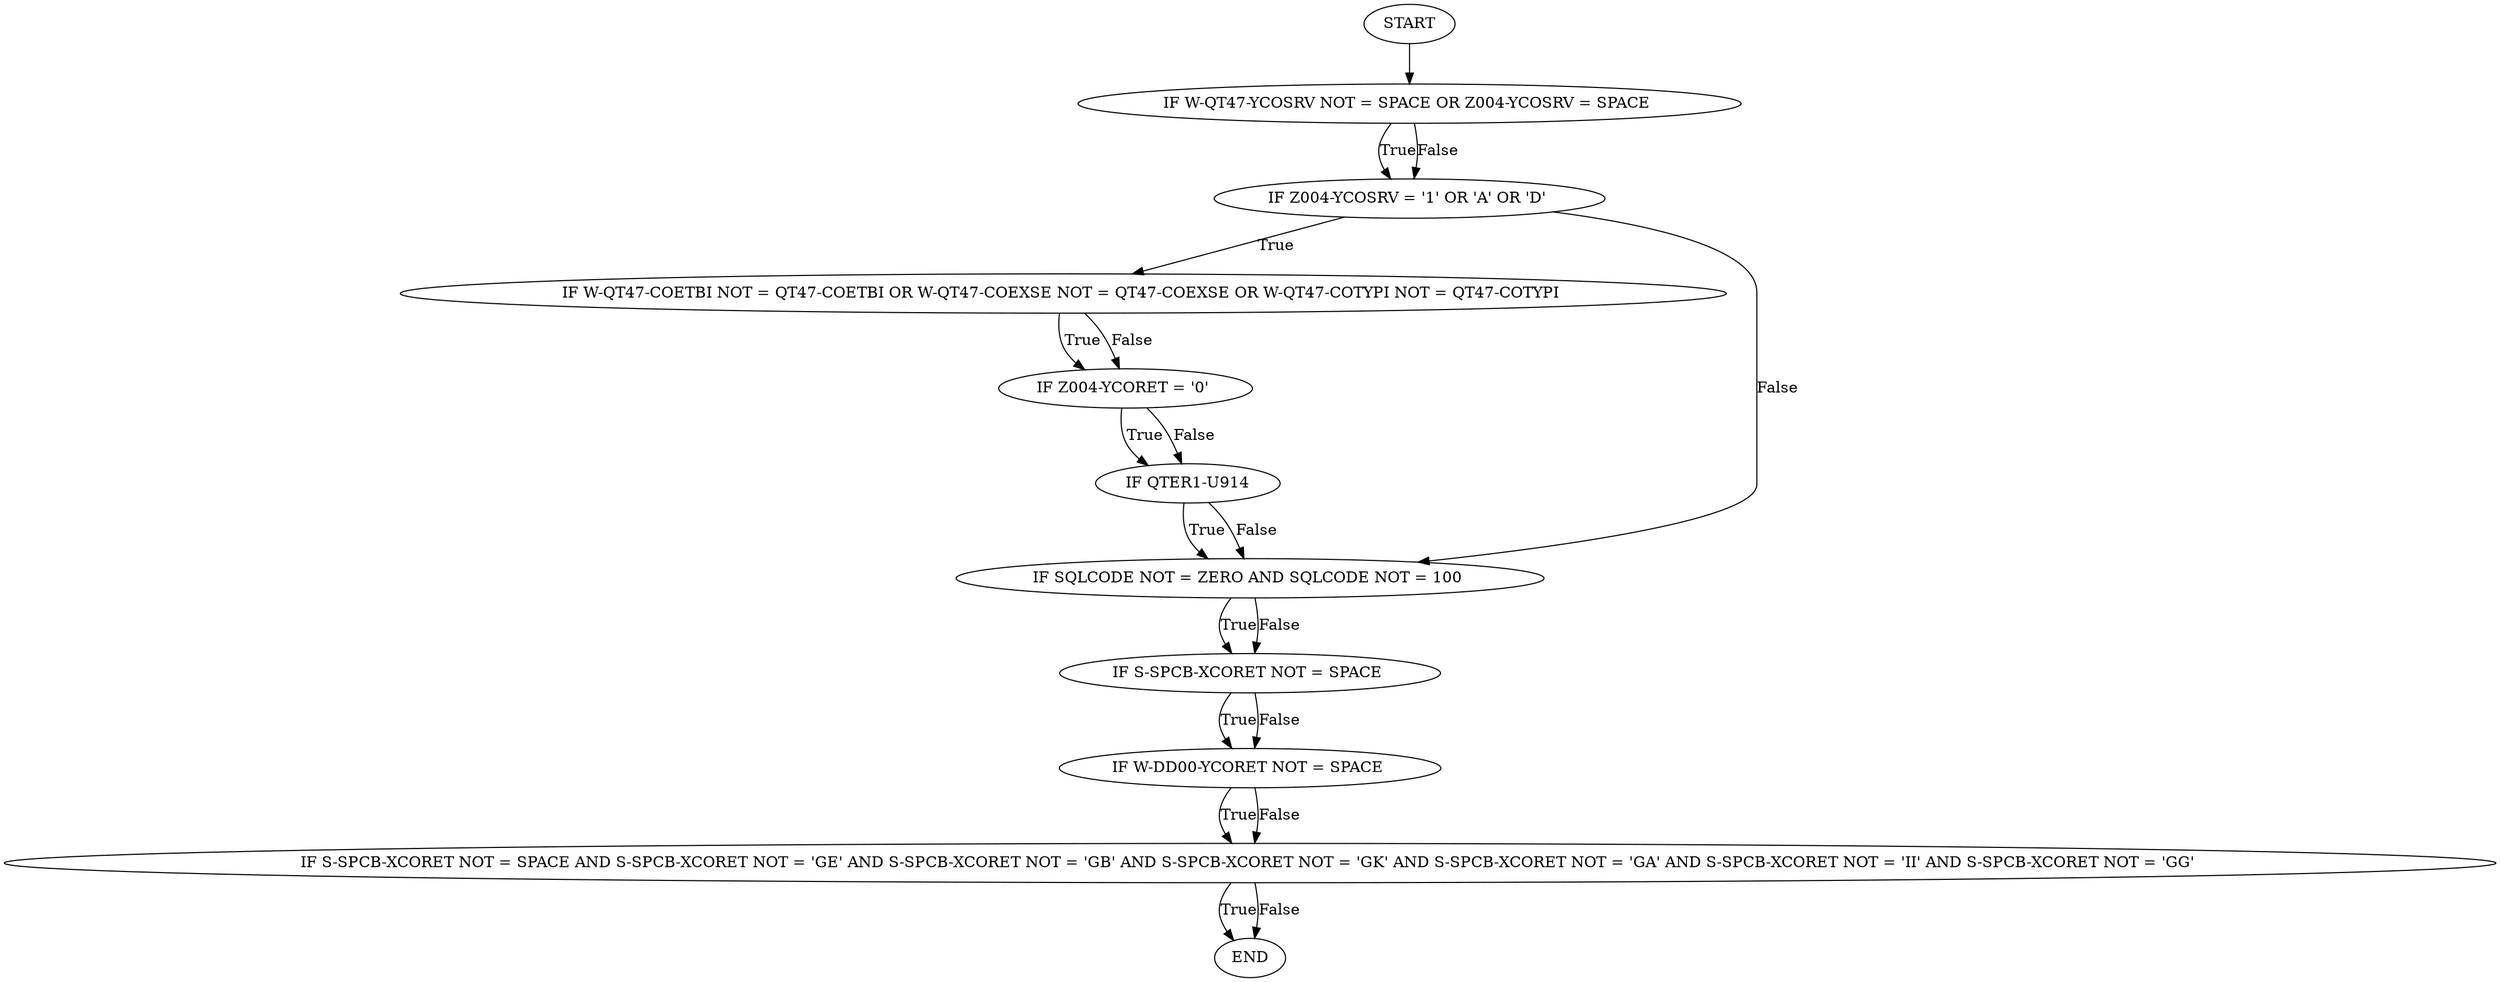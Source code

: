 digraph "control-flow" {
	19 [label=START]
	0 [label="IF W-QT47-YCOSRV NOT = SPACE OR Z004-YCOSRV = SPACE "]
	2 [label="IF Z004-YCOSRV = '1' OR 'A' OR 'D' "]
	3 [label="IF W-QT47-COETBI NOT = QT47-COETBI OR W-QT47-COEXSE NOT = QT47-COEXSE OR W-QT47-COTYPI NOT = QT47-COTYPI "]
	11 [label="IF SQLCODE NOT = ZERO AND SQLCODE NOT = 100 "]
	5 [label="IF Z004-YCORET = '0' "]
	13 [label="IF S-SPCB-XCORET NOT = SPACE "]
	8 [label="IF QTER1-U914"]
	15 [label="IF W-DD00-YCORET NOT = SPACE "]
	17 [label="IF S-SPCB-XCORET NOT = SPACE AND S-SPCB-XCORET NOT = 'GE' AND S-SPCB-XCORET NOT = 'GB' AND S-SPCB-XCORET NOT = 'GK' AND S-SPCB-XCORET NOT = 'GA' AND S-SPCB-XCORET NOT = 'II' AND S-SPCB-XCORET NOT = 'GG' "]
	30 [label=END]
	19 -> 0
	0 -> 2 [label=True]
	0 -> 2 [label=False]
	2 -> 3 [label=True]
	2 -> 11 [label=False]
	3 -> 5 [label=True]
	3 -> 5 [label=False]
	11 -> 13 [label=True]
	11 -> 13 [label=False]
	5 -> 8 [label=True]
	5 -> 8 [label=False]
	13 -> 15 [label=True]
	13 -> 15 [label=False]
	8 -> 11 [label=True]
	8 -> 11 [label=False]
	15 -> 17 [label=True]
	15 -> 17 [label=False]
	17 -> 30 [label=True]
	17 -> 30 [label=False]
}
